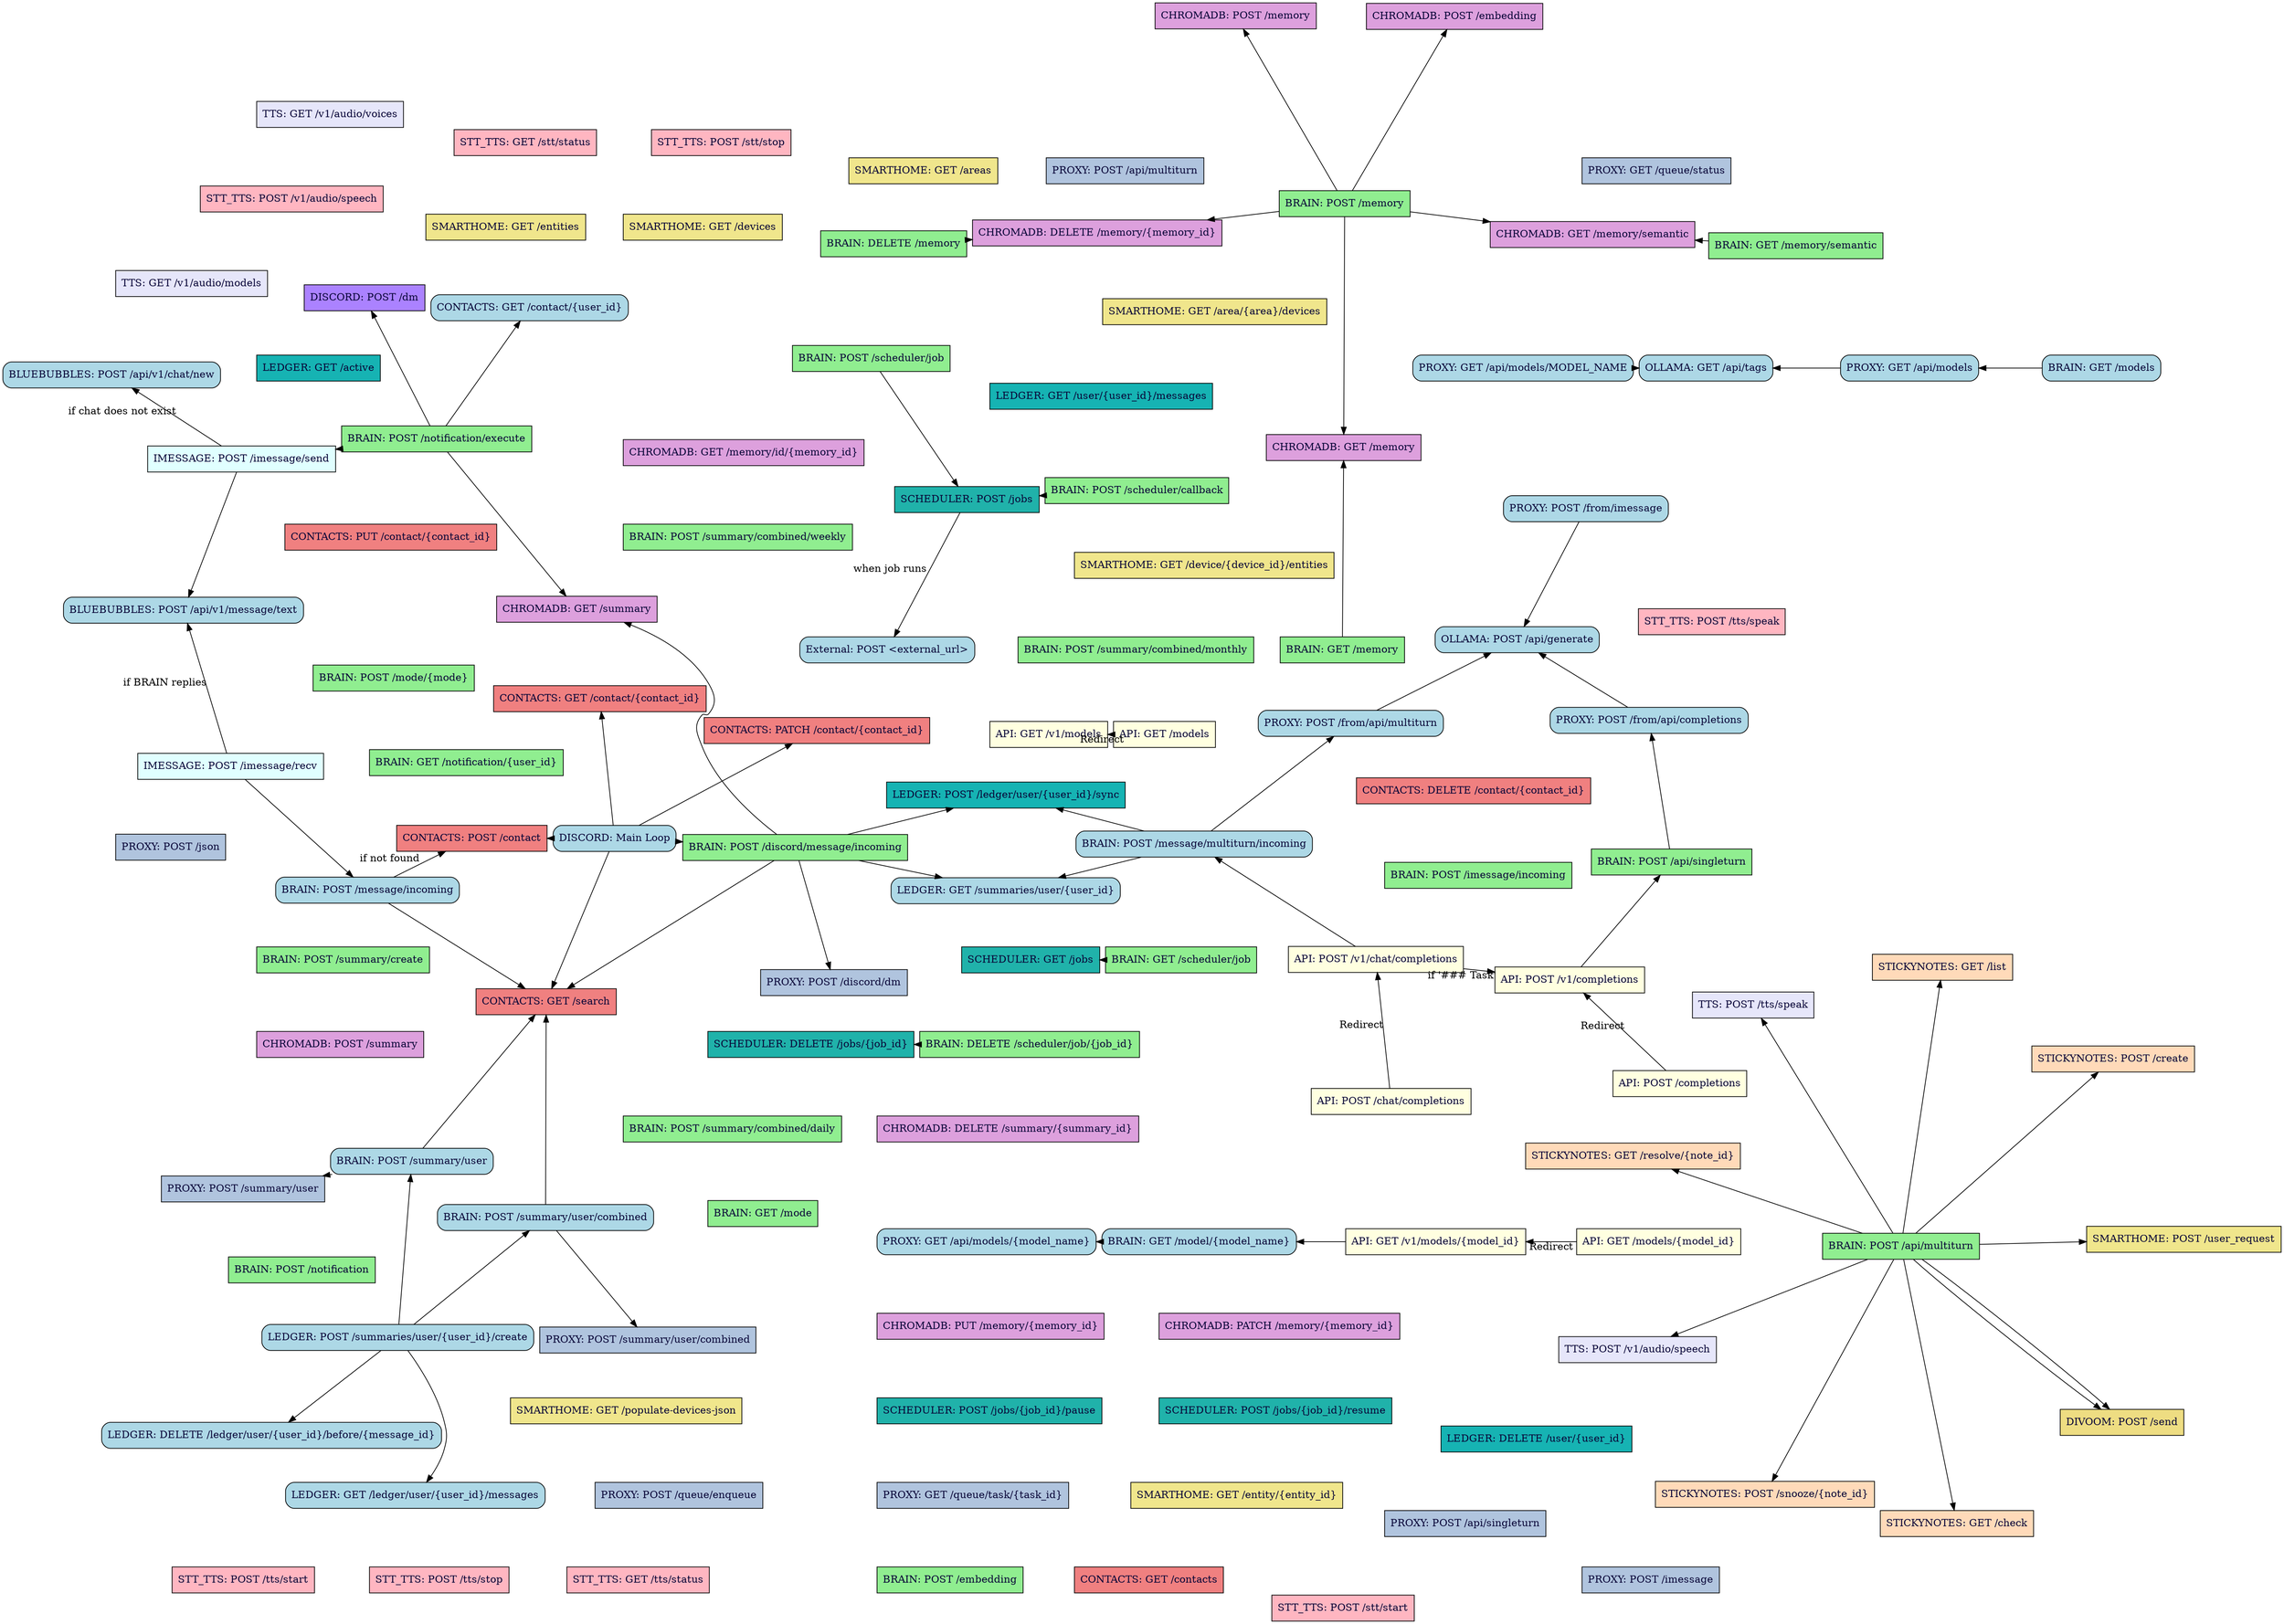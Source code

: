 digraph Microservices {
  /* Force‑directed layout: neato or sfdp are your friends */
  layout=sfdp;       /* or use sfdp for bigger graphs */
  overlap=false;      /* prevent nodes from colliding */
  splines=true;       /* smooth, curved edges */

  /* Global node styling */
  node [
    shape=box,
    style="filled,rounded",
    fillcolor=lightblue,
    fontcolor="#080537"
  ];

  /* Optional: give heavier “gravity” to high‑degree nodes */
  edge [
    weight=2         /* boost spring strength */
  ];

  /* API endpoints */
  subgraph cluster_api {
    label="API endpoints";
    style=dashed;
    color=lightgrey;
    node [style=filled, fillcolor=lightyellow];
    "API: POST /completions"
    "API: POST /v1/completions"
    "API: POST /chat/completions"
    "API: POST /v1/chat/completions"
    "API: GET /models/{model_id}"
    "API: GET /v1/models/{model_id}"
    "API: GET /models"
    "API: GET /v1/models"
  }

  /* BRAIN endpoints */
  subgraph cluster_brain {
    label="BRAIN endpoints";
    style=dashed;
    color=lightgrey;
    node [style=filled, fillcolor=lightgreen];
    "BRAIN: POST /notification/execute"
    "BRAIN: POST /notification"
    "BRAIN: GET /notification/{user_id}"
    "BRAIN: POST /mode/{mode}"
    "BRAIN: GET /mode"
    "BRAIN: POST /summary/create"
    "BRAIN: POST /summary/combined/monthly"
    "BRAIN: POST /summary/combined/daily"
    "BRAIN: POST /summary/combined/weekly"
    "BRAIN: POST /embedding"
    "BRAIN: POST /api/singleturn"
    "BRAIN: POST /api/multiturn"
    "BRAIN: POST /memory"
    "BRAIN: GET /memory"
    "BRAIN: GET /memory/semantic"
    "BRAIN: DELETE /memory"
    "BRAIN: POST /scheduler/callback"
    "BRAIN: POST /scheduler/job"
    "BRAIN: GET /scheduler/job"
    "BRAIN: DELETE /scheduler/job/{job_id}"
    "BRAIN: POST /imessage/incoming"
    "BRAIN: POST /discord/message/incoming"
  }

  /* CHROMADB endpoints */
  subgraph cluster_chromadb {
    label="CHROMADB endpoints";
    style=dashed;
    color=lightgrey;
    node [style=filled, fillcolor=plum];
    "CHROMADB: POST /summary"
    "CHROMADB: GET /summary"
    "CHROMADB: DELETE /summary/{summary_id}"
    "CHROMADB: POST /embedding"
    "CHROMADB: GET /memory"
    "CHROMADB: GET /memory/id/{memory_id}"
    "CHROMADB: PUT /memory/{memory_id}"
    "CHROMADB: PATCH /memory/{memory_id}"
    "CHROMADB: GET /memory/semantic"
    "CHROMADB: POST /memory"
    "CHROMADB: DELETE /memory/{memory_id}"
  }

  /* CONTACTS endpoints */
  subgraph cluster_contacts {
    label="CONTACTS endpoints";
    style=dashed;
    color=lightgrey;
    node [style=filled, fillcolor=lightcoral];
    "CONTACTS: POST /contact"
    "CONTACTS: GET /contacts"
    "CONTACTS: GET /contact/{contact_id}"
    "CONTACTS: GET /search"
    "CONTACTS: PUT /contact/{contact_id}"
    "CONTACTS: DELETE /contact/{contact_id}"
    "CONTACTS: PATCH /contact/{contact_id}"
  }

  /* DISCORD endpoints */
  subgraph cluster_discord {
    label="DISCORD endpoints";
    style=dashed;
    color=lightgrey;
    node [style=filled, fillcolor=mediumpurple1];
    "DISCORD: POST /dm"
  }

  /* DIVOOM endpoints */
  subgraph cluster_divoom {
    label="DIVOOM endpoints";
    style=dashed;
    color=lightgrey;
    node [style=filled, fillcolor=lightgoldenrod];
    "DIVOOM: POST /send"
  }

  /* IMESSAGE endpoints */
  subgraph cluster_imessage {
    label="IMESSAGE endpoints";
    style=dashed;
    color=lightgrey;
    node [style=filled, fillcolor=lightcyan];
    "IMESSAGE: POST /imessage/send"
    "IMESSAGE: POST /imessage/recv"
  }

  /* LEDGER endpoints */
  subgraph cluster_ledger {
    label="LEDGER endpoints";
    style=dashed;
    color=lightgrey;
    node [style=filled, fillcolor="#16b3b3"];
    "LEDGER: GET /user/{user_id}/messages"
    "LEDGER: GET /active"
    "LEDGER: DELETE /user/{user_id}"
    "LEDGER: POST /ledger/user/{user_id}/sync"
  }
  
  /* PROXY endpoints */
  subgraph cluster_proxy {
    label="PROXY endpoints";
    style=dashed;
    color=lightgrey;
    node [style=filled, fillcolor=lightsteelblue];
    "PROXY: POST /discord/dm"
    "PROXY: POST /imessage"
    "PROXY: POST /json"
    "PROXY: POST /queue/enqueue"
    "PROXY: GET /queue/status"
    "PROXY: GET /queue/task/{task_id}"
    "PROXY: POST /summary/user"
    "PROXY: POST /summary/user/combined"
    "PROXY: POST /api/singleturn"
    "PROXY: POST /api/multiturn"
  }

  /* SCHEDULER endpoints */
  subgraph cluster_scheduler {
    label="SCHEDULER endpoints";
    style=dashed;
    color=lightgrey;
    node [style=filled, fillcolor=lightseagreen];
    "SCHEDULER: POST /jobs/{job_id}/pause"
    "SCHEDULER: POST /jobs/{job_id}/resume"
    "SCHEDULER: POST /jobs"
    "SCHEDULER: DELETE /jobs/{job_id}"
    "SCHEDULER: GET /jobs"
  }

  /* SMARTHOME endpoints */
  subgraph cluster_smarthome {
    label="SMARTHOME endpoints";
    style=dashed;
    color=lightgrey;
    node [style=filled, fillcolor=khaki];
    "SMARTHOME: GET /populate-devices-json"
    "SMARTHOME: GET /areas"
    "SMARTHOME: GET /devices"
    "SMARTHOME: GET /area/{area}/devices"
    "SMARTHOME: GET /device/{device_id}/entities"
    "SMARTHOME: GET /entities"
    "SMARTHOME: GET /entity/{entity_id}"
    "SMARTHOME: POST /user_request"
  }

  /* STICKYNOTES endpoints */
  subgraph cluster_stickynotes {
    label="STICKYNOTES endpoints";
    style=dashed;
    color=lightgrey;
    node [style=filled, fillcolor=peachpuff];
    "STICKYNOTES: POST /snooze/{note_id}"
    "STICKYNOTES: GET /check"
    "STICKYNOTES: GET /resolve/{note_id}"
    "STICKYNOTES: GET /list"
    "STICKYNOTES: POST /create"
  }

  /* STT_TTS CONTROLLER endpoints */
  subgraph cluster_stt_tts_controller {
    label="STT_TTS CONTROLLER endpoints";
    style=dashed;
    color=lightgrey;
    node [style=filled, fillcolor=lightpink];
    "STT_TTS: POST /tts/start"
    "STT_TTS: POST /tts/stop"
    "STT_TTS: GET /tts/status"
    "STT_TTS: POST /stt/start"
    "STT_TTS: POST /stt/stop"
    "STT_TTS: GET /stt/status"
    "STT_TTS: POST /tts/speak"
    "STT_TTS: POST /v1/audio/speech"
  }

  /* TTS endpoints */
  subgraph cluster_tts {
    label="TTS endpoints";
    style=dashed;
    color=lightgrey;
    node [style=filled, fillcolor=lavender];
    "TTS: POST /tts/speak"
    "TTS: POST /v1/audio/speech"
    "TTS: GET /v1/audio/voices"
    "TTS: GET /v1/audio/models"
  }

  /* Describe connections */
  /* API endpoint dependencies */
  "API: POST /v1/chat/completions"  -> "BRAIN: POST /message/multiturn/incoming"
  "API: POST /v1/completions"       -> "BRAIN: POST /api/singleturn"
  "API: GET /v1/models/{model_id}"  -> "BRAIN: GET /model/{model_name}"
  "API: POST /completions"          -> "API: POST /v1/completions" [label="Redirect"]
  "API: POST /chat/completions"     -> "API: POST /v1/chat/completions" [label="Redirect"]
  "API: GET /models"                -> "API: GET /v1/models" [label="Redirect"]
  "API: GET /models/{model_id}"     -> "API: GET /v1/models/{model_id}" [label="Redirect"]
  "API: POST /v1/chat/completions"  -> "API: POST /v1/completions" [label="if '### Task'"]

  /* BRAIN endpoint dependencies */
  "BRAIN: GET /models"                        -> "PROXY: GET /api/models"
  "BRAIN: GET /model/{model_name}"            -> "PROXY: GET /api/models/{model_name}"
  "BRAIN: POST /scheduler/job"                -> "SCHEDULER: POST /jobs"
  "BRAIN: GET /scheduler/job"                 -> "SCHEDULER: GET /jobs"
  "BRAIN: DELETE /scheduler/job/{job_id}"     -> "SCHEDULER: DELETE /jobs/{job_id}"
  "BRAIN: POST /message/incoming"             -> "CONTACTS: GET /search"
  "BRAIN: POST /message/incoming"             -> "CONTACTS: POST /contact" [label="if not found"]
  "BRAIN: POST /api/singleturn"               -> "PROXY: POST /from/api/completions"
  "BRAIN: POST /message/multiturn/incoming"   -> "PROXY: POST /from/api/multiturn"
  "BRAIN: POST /message/multiturn/incoming"   -> "LEDGER: POST /ledger/user/{user_id}/sync"
  "BRAIN: POST /message/multiturn/incoming"   -> "LEDGER: GET /summaries/user/{user_id}"
  "BRAIN: POST /discord/message/incoming"     -> "CONTACTS: GET /search"
  "BRAIN: POST /discord/message/incoming"     -> "PROXY: POST /discord/dm"
  "BRAIN: POST /discord/message/incoming"     -> "LEDGER: POST /ledger/user/{user_id}/sync"
  "BRAIN: POST /discord/message/incoming"     -> "LEDGER: GET /summaries/user/{user_id}"
  "BRAIN: POST /summary/user"                 -> "CONTACTS: GET /search"
  "BRAIN: POST /summary/user"                 -> "PROXY: POST /summary/user"
  "BRAIN: POST /summary/user/combined"        -> "CONTACTS: GET /search"
  "BRAIN: POST /summary/user/combined"        -> "PROXY: POST /summary/user/combined"
  "BRAIN: POST /api/multiturn"                -> "DIVOOM: POST /send"
  "BRAIN: POST /discord/message/incoming"     -> "CHROMADB: GET /summary"
  "BRAIN: POST /memory"                       -> "CHROMADB: POST /embedding"
  "BRAIN: POST /memory"                       -> "CHROMADB: POST /memory"
  "BRAIN: POST /memory"                       -> "CHROMADB: GET /memory"
  "BRAIN: POST /memory"                       -> "CHROMADB: GET /memory/semantic"
  "BRAIN: POST /memory"                       -> "CHROMADB: DELETE /memory/{memory_id}"
  "BRAIN: DELETE /memory"                     -> "CHROMADB: DELETE /memory/{memory_id}"
  "BRAIN: GET /memory"                        -> "CHROMADB: GET /memory"
  "BRAIN: GET /memory/semantic"               -> "CHROMADB: GET /memory/semantic"
  "BRAIN: POST /notification/execute"         -> "DISCORD: POST /dm"
  "BRAIN: POST /notification/execute"         -> "IMESSAGE: POST /imessage/send"
  "BRAIN: POST /notification/execute"         -> "CONTACTS: GET /contact/{user_id}"
  "BRAIN: POST /notification/execute"         -> "CHROMADB: GET /summary"
  "BRAIN: POST /scheduler/callback"           -> "SCHEDULER: POST /jobs"
  "BRAIN: POST /api/multiturn"                -> "SMARTHOME: POST /user_request"
  "BRAIN: POST /api/multiturn"                -> "STICKYNOTES: POST /snooze/{note_id}"
  "BRAIN: POST /api/multiturn"                -> "STICKYNOTES: GET /check"
  "BRAIN: POST /api/multiturn"                -> "STICKYNOTES: GET /resolve/{note_id}"
  "BRAIN: POST /api/multiturn"                -> "STICKYNOTES: GET /list"
  "BRAIN: POST /api/multiturn"                -> "STICKYNOTES: POST /create"
  "BRAIN: POST /api/multiturn"                -> "TTS: POST /tts/speak"
  "BRAIN: POST /api/multiturn"                -> "TTS: POST /v1/audio/speech"
  "BRAIN: POST /api/multiturn"                -> "DIVOOM: POST /send"

  /* discord endpoint dependencies */
  "DISCORD: Main Loop" -> "CONTACTS: GET /search"
  "DISCORD: Main Loop" -> "CONTACTS: GET /contact/{contact_id}"
  "DISCORD: Main Loop" -> "CONTACTS: POST /contact"
  "DISCORD: Main Loop" -> "CONTACTS: PATCH /contact/{contact_id}"
  "DISCORD: Main Loop" -> "BRAIN: POST /discord/message/incoming"

  /* IMESSAGE endpoint dependencies */
  "IMESSAGE: POST /imessage/send" -> "BLUEBUBBLES: POST /api/v1/message/text"
  "IMESSAGE: POST /imessage/send" -> "BLUEBUBBLES: POST /api/v1/chat/new" [label="if chat does not exist"]
  "IMESSAGE: POST /imessage/recv" -> "BRAIN: POST /message/incoming"
  "IMESSAGE: POST /imessage/recv" -> "BLUEBUBBLES: POST /api/v1/message/text" [label="if BRAIN replies"]

  /* LEDGER endpoint dependencies */
  "LEDGER: POST /summaries/user/{user_id}/create" -> "LEDGER: GET /ledger/user/{user_id}/messages"
  "LEDGER: POST /summaries/user/{user_id}/create" -> "BRAIN: POST /summary/user"
  "LEDGER: POST /summaries/user/{user_id}/create" -> "LEDGER: DELETE /ledger/user/{user_id}/before/{message_id}"
  "LEDGER: POST /summaries/user/{user_id}/create" -> "BRAIN: POST /summary/user/combined"

  /* PROXY endpoint dependencies */
  "PROXY: POST /from/api/completions"   -> "OLLAMA: POST /api/generate"
  "PROXY: POST /from/api/multiturn"     -> "OLLAMA: POST /api/generate"
  "PROXY: POST /from/imessage"          -> "OLLAMA: POST /api/generate"
  "PROXY: GET /api/models"              -> "OLLAMA: GET /api/tags"
  "PROXY: GET /api/models/MODEL_NAME"   -> "OLLAMA: GET /api/tags"

  /* SCHEDULER endpoint dependencies */
  "SCHEDULER: POST /jobs" -> "External: POST <external_url>" [label="when job runs"]
}

/* generate with twopi -Tsvg endpoint.dot -o endpoint.svg or neato -Tpng endpoint.dot -o endpoint.png */